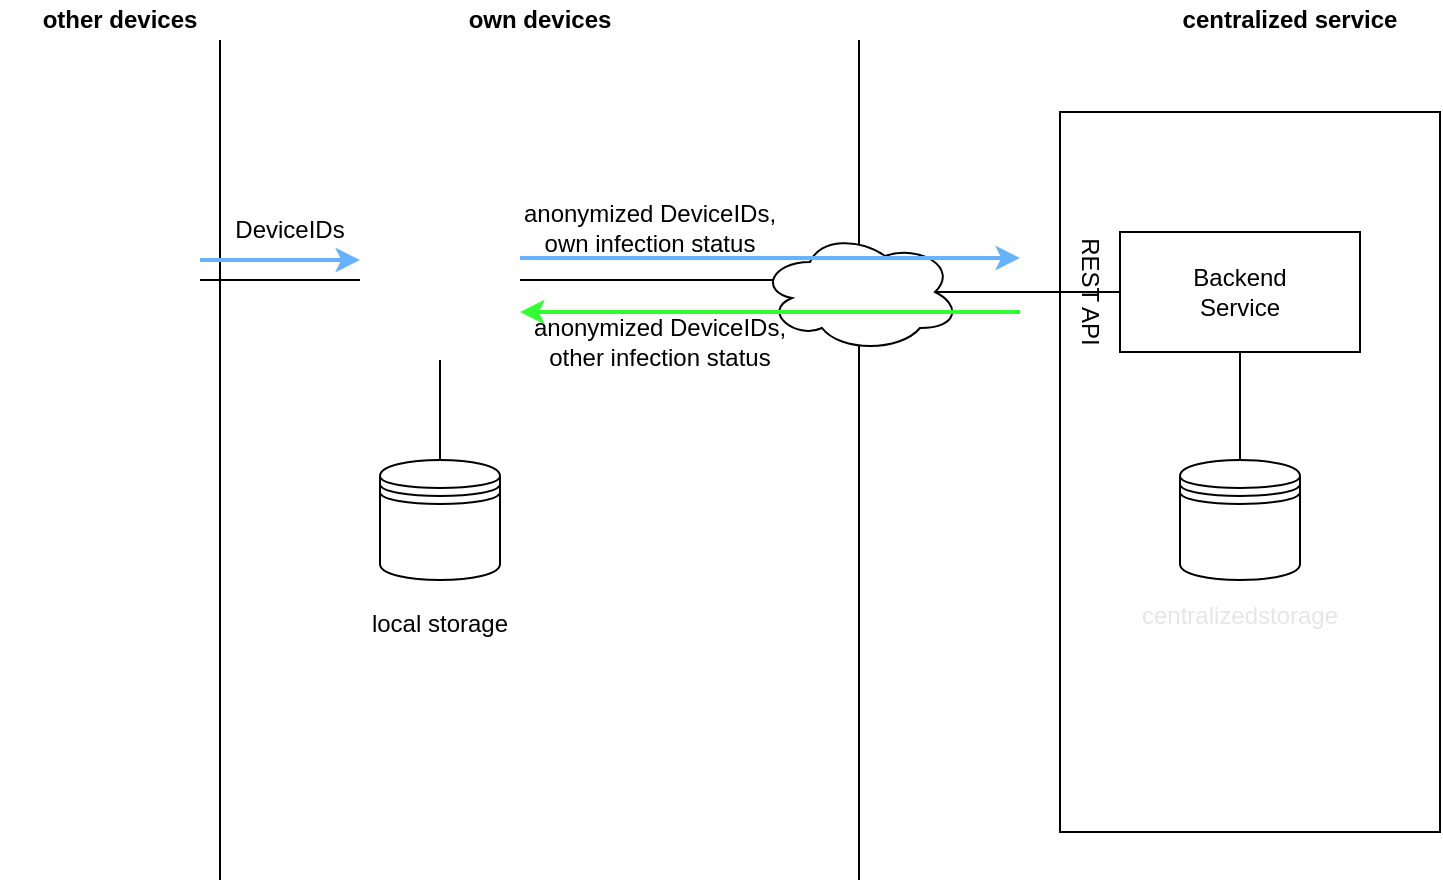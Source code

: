 <mxfile version="12.8.8" type="github">
  <diagram id="ToM_NKcduJjBZOBMQTen" name="Page-1">
    <mxGraphModel dx="1078" dy="923" grid="1" gridSize="10" guides="1" tooltips="1" connect="1" arrows="1" fold="1" page="1" pageScale="1" pageWidth="827" pageHeight="1169" math="0" shadow="0">
      <root>
        <mxCell id="0" />
        <mxCell id="1" parent="0" />
        <mxCell id="g15ZFV5F6ZTncp_oFKHQ-41" value="" style="html=1;endArrow=none;endFill=0;strokeWidth=1;fontColor=#E6E6E6;endSize=1;startSize=1;" edge="1" parent="1">
          <mxGeometry width="50" height="50" relative="1" as="geometry">
            <mxPoint x="439.5" y="460" as="sourcePoint" />
            <mxPoint x="439.5" y="40" as="targetPoint" />
          </mxGeometry>
        </mxCell>
        <mxCell id="g15ZFV5F6ZTncp_oFKHQ-13" value="" style="rounded=0;whiteSpace=wrap;html=1;fontColor=#E6E6E6;" vertex="1" parent="1">
          <mxGeometry x="540" y="76" width="190" height="360" as="geometry" />
        </mxCell>
        <mxCell id="g15ZFV5F6ZTncp_oFKHQ-3" value="" style="html=1;endArrow=none;endFill=0;strokeWidth=1;fontColor=#E6E6E6;endSize=1;startSize=1;" edge="1" parent="1">
          <mxGeometry width="50" height="50" relative="1" as="geometry">
            <mxPoint x="120" y="460" as="sourcePoint" />
            <mxPoint x="120" y="40" as="targetPoint" />
          </mxGeometry>
        </mxCell>
        <mxCell id="g15ZFV5F6ZTncp_oFKHQ-9" style="edgeStyle=none;rounded=0;orthogonalLoop=1;jettySize=auto;html=1;exitX=1;exitY=0.5;exitDx=0;exitDy=0;entryX=0;entryY=0.5;entryDx=0;entryDy=0;startSize=1;endArrow=none;endFill=0;endSize=1;strokeWidth=1;fontColor=#E6E6E6;" edge="1" parent="1" source="g15ZFV5F6ZTncp_oFKHQ-4" target="g15ZFV5F6ZTncp_oFKHQ-5">
          <mxGeometry relative="1" as="geometry" />
        </mxCell>
        <mxCell id="g15ZFV5F6ZTncp_oFKHQ-4" value="" style="shape=image;html=1;verticalAlign=top;verticalLabelPosition=bottom;labelBackgroundColor=#ffffff;imageAspect=0;aspect=fixed;image=https://cdn1.iconfinder.com/data/icons/communication-icons-10/750/Untitled-1-07-128.png;fontColor=#E6E6E6;" vertex="1" parent="1">
          <mxGeometry x="30" y="120" width="80" height="80" as="geometry" />
        </mxCell>
        <mxCell id="g15ZFV5F6ZTncp_oFKHQ-10" style="edgeStyle=none;rounded=0;orthogonalLoop=1;jettySize=auto;html=1;exitX=0.5;exitY=1;exitDx=0;exitDy=0;entryX=0.5;entryY=0;entryDx=0;entryDy=0;startSize=1;endArrow=none;endFill=0;endSize=1;strokeWidth=1;fontColor=#E6E6E6;" edge="1" parent="1" source="g15ZFV5F6ZTncp_oFKHQ-5" target="g15ZFV5F6ZTncp_oFKHQ-7">
          <mxGeometry relative="1" as="geometry" />
        </mxCell>
        <mxCell id="g15ZFV5F6ZTncp_oFKHQ-16" style="edgeStyle=none;rounded=0;orthogonalLoop=1;jettySize=auto;html=1;exitX=1;exitY=0.5;exitDx=0;exitDy=0;entryX=0.07;entryY=0.4;entryDx=0;entryDy=0;entryPerimeter=0;startSize=1;endArrow=none;endFill=0;endSize=1;strokeWidth=1;fontColor=#E6E6E6;" edge="1" parent="1" source="g15ZFV5F6ZTncp_oFKHQ-5" target="g15ZFV5F6ZTncp_oFKHQ-15">
          <mxGeometry relative="1" as="geometry" />
        </mxCell>
        <mxCell id="g15ZFV5F6ZTncp_oFKHQ-5" value="" style="shape=image;html=1;verticalAlign=top;verticalLabelPosition=bottom;labelBackgroundColor=#ffffff;imageAspect=0;aspect=fixed;image=https://cdn1.iconfinder.com/data/icons/communication-icons-10/750/Untitled-1-07-128.png;fontColor=#E6E6E6;" vertex="1" parent="1">
          <mxGeometry x="190" y="120" width="80" height="80" as="geometry" />
        </mxCell>
        <mxCell id="g15ZFV5F6ZTncp_oFKHQ-6" value="" style="shape=image;html=1;verticalAlign=top;verticalLabelPosition=bottom;labelBackgroundColor=#ffffff;imageAspect=0;aspect=fixed;image=https://cdn4.iconfinder.com/data/icons/vector-brand-logos/40/Docker-128.png;fontColor=#E6E6E6;" vertex="1" parent="1">
          <mxGeometry x="510" y="40" width="70" height="70" as="geometry" />
        </mxCell>
        <mxCell id="g15ZFV5F6ZTncp_oFKHQ-7" value="" style="shape=datastore;whiteSpace=wrap;html=1;fontColor=#E6E6E6;" vertex="1" parent="1">
          <mxGeometry x="200" y="250" width="60" height="60" as="geometry" />
        </mxCell>
        <mxCell id="g15ZFV5F6ZTncp_oFKHQ-23" style="edgeStyle=none;rounded=0;orthogonalLoop=1;jettySize=auto;html=1;exitX=0.875;exitY=0.5;exitDx=0;exitDy=0;exitPerimeter=0;startSize=1;endArrow=none;endFill=0;endSize=1;strokeWidth=1;fontColor=#E6E6E6;" edge="1" parent="1" source="g15ZFV5F6ZTncp_oFKHQ-15" target="g15ZFV5F6ZTncp_oFKHQ-19">
          <mxGeometry relative="1" as="geometry" />
        </mxCell>
        <mxCell id="g15ZFV5F6ZTncp_oFKHQ-25" style="edgeStyle=none;rounded=0;orthogonalLoop=1;jettySize=auto;html=1;exitX=0.5;exitY=1;exitDx=0;exitDy=0;entryX=0.5;entryY=0;entryDx=0;entryDy=0;startSize=1;endArrow=none;endFill=0;endSize=1;strokeWidth=1;fontColor=#E6E6E6;" edge="1" parent="1" source="g15ZFV5F6ZTncp_oFKHQ-19" target="g15ZFV5F6ZTncp_oFKHQ-24">
          <mxGeometry relative="1" as="geometry" />
        </mxCell>
        <mxCell id="g15ZFV5F6ZTncp_oFKHQ-19" value="" style="rounded=0;whiteSpace=wrap;html=1;fontColor=#E6E6E6;" vertex="1" parent="1">
          <mxGeometry x="570" y="136" width="120" height="60" as="geometry" />
        </mxCell>
        <mxCell id="g15ZFV5F6ZTncp_oFKHQ-20" value="Backend Service" style="text;html=1;strokeColor=none;fillColor=none;align=center;verticalAlign=middle;whiteSpace=wrap;rounded=0;fontColor=#000000;" vertex="1" parent="1">
          <mxGeometry x="610" y="149" width="40" height="34" as="geometry" />
        </mxCell>
        <mxCell id="g15ZFV5F6ZTncp_oFKHQ-21" value="REST API" style="text;html=1;strokeColor=none;fillColor=none;align=center;verticalAlign=middle;whiteSpace=wrap;rounded=0;fontColor=#000000;rotation=90;" vertex="1" parent="1">
          <mxGeometry x="520" y="156" width="70" height="20" as="geometry" />
        </mxCell>
        <mxCell id="g15ZFV5F6ZTncp_oFKHQ-24" value="" style="shape=datastore;whiteSpace=wrap;html=1;fontColor=#E6E6E6;" vertex="1" parent="1">
          <mxGeometry x="600" y="250" width="60" height="60" as="geometry" />
        </mxCell>
        <mxCell id="g15ZFV5F6ZTncp_oFKHQ-26" value="local storage" style="text;html=1;strokeColor=none;fillColor=none;align=center;verticalAlign=middle;whiteSpace=wrap;rounded=0;fontColor=#000000;" vertex="1" parent="1">
          <mxGeometry x="190" y="322" width="80" height="20" as="geometry" />
        </mxCell>
        <mxCell id="g15ZFV5F6ZTncp_oFKHQ-27" value="centralizedstorage" style="text;html=1;strokeColor=none;fillColor=none;align=center;verticalAlign=middle;whiteSpace=wrap;rounded=0;fontColor=#E6E6E6;" vertex="1" parent="1">
          <mxGeometry x="610" y="318" width="40" height="20" as="geometry" />
        </mxCell>
        <mxCell id="g15ZFV5F6ZTncp_oFKHQ-29" value="anonymized DeviceIDs, own infection status" style="text;html=1;strokeColor=none;fillColor=none;align=center;verticalAlign=middle;whiteSpace=wrap;rounded=0;fontColor=#000000;strokeWidth=2;" vertex="1" parent="1">
          <mxGeometry x="260" y="119" width="150" height="30" as="geometry" />
        </mxCell>
        <mxCell id="g15ZFV5F6ZTncp_oFKHQ-31" value="anonymized DeviceIDs, other infection status" style="text;html=1;strokeColor=none;fillColor=none;align=center;verticalAlign=middle;whiteSpace=wrap;rounded=0;fontColor=#000000;" vertex="1" parent="1">
          <mxGeometry x="270" y="176" width="140" height="30" as="geometry" />
        </mxCell>
        <mxCell id="g15ZFV5F6ZTncp_oFKHQ-34" value="DeviceIDs" style="text;html=1;strokeColor=none;fillColor=none;align=center;verticalAlign=middle;whiteSpace=wrap;rounded=0;fontColor=#000000;strokeWidth=2;" vertex="1" parent="1">
          <mxGeometry x="80" y="120" width="150" height="30" as="geometry" />
        </mxCell>
        <mxCell id="g15ZFV5F6ZTncp_oFKHQ-35" value="" style="endArrow=classic;html=1;strokeWidth=2;fontColor=#E6E6E6;strokeColor=#66B2FF;" edge="1" parent="1">
          <mxGeometry width="50" height="50" relative="1" as="geometry">
            <mxPoint x="110" y="150" as="sourcePoint" />
            <mxPoint x="190" y="150" as="targetPoint" />
          </mxGeometry>
        </mxCell>
        <mxCell id="g15ZFV5F6ZTncp_oFKHQ-15" value="" style="ellipse;shape=cloud;whiteSpace=wrap;html=1;align=center;fontColor=#E6E6E6;" vertex="1" parent="1">
          <mxGeometry x="390" y="136" width="100" height="60" as="geometry" />
        </mxCell>
        <mxCell id="g15ZFV5F6ZTncp_oFKHQ-30" value="" style="endArrow=classic;html=1;strokeWidth=2;fontColor=#E6E6E6;strokeColor=#66B2FF;" edge="1" parent="1">
          <mxGeometry width="50" height="50" relative="1" as="geometry">
            <mxPoint x="270" y="149" as="sourcePoint" />
            <mxPoint x="520" y="149" as="targetPoint" />
          </mxGeometry>
        </mxCell>
        <mxCell id="g15ZFV5F6ZTncp_oFKHQ-32" value="" style="endArrow=classic;html=1;strokeWidth=2;fontColor=#E6E6E6;entryX=0;entryY=0;entryDx=0;entryDy=0;strokeColor=#33FF33;" edge="1" parent="1" target="g15ZFV5F6ZTncp_oFKHQ-31">
          <mxGeometry width="50" height="50" relative="1" as="geometry">
            <mxPoint x="520" y="176" as="sourcePoint" />
            <mxPoint x="320" y="156" as="targetPoint" />
          </mxGeometry>
        </mxCell>
        <mxCell id="g15ZFV5F6ZTncp_oFKHQ-38" value="other devices" style="text;html=1;strokeColor=none;fillColor=none;align=center;verticalAlign=middle;whiteSpace=wrap;rounded=0;fontColor=#000000;fontStyle=1" vertex="1" parent="1">
          <mxGeometry x="30" y="20" width="80" height="20" as="geometry" />
        </mxCell>
        <mxCell id="g15ZFV5F6ZTncp_oFKHQ-39" value="own devices" style="text;html=1;strokeColor=none;fillColor=none;align=center;verticalAlign=middle;whiteSpace=wrap;rounded=0;fontColor=#000000;fontStyle=1" vertex="1" parent="1">
          <mxGeometry x="240" y="20" width="80" height="20" as="geometry" />
        </mxCell>
        <mxCell id="g15ZFV5F6ZTncp_oFKHQ-40" value="centralized service" style="text;html=1;strokeColor=none;fillColor=none;align=center;verticalAlign=middle;whiteSpace=wrap;rounded=0;fontColor=#000000;fontStyle=1" vertex="1" parent="1">
          <mxGeometry x="590" y="20" width="130" height="20" as="geometry" />
        </mxCell>
        <mxCell id="g15ZFV5F6ZTncp_oFKHQ-44" value="" style="shape=image;html=1;verticalAlign=top;verticalLabelPosition=bottom;labelBackgroundColor=#ffffff;imageAspect=0;aspect=fixed;image=https://cdn2.iconfinder.com/data/icons/kitchen-appliances-computers-and-electronics/32/Appliances-06-128.png;strokeWidth=2;fontColor=#000000;" vertex="1" parent="1">
          <mxGeometry x="46" y="196" width="64" height="64" as="geometry" />
        </mxCell>
        <mxCell id="g15ZFV5F6ZTncp_oFKHQ-45" value="" style="shape=image;html=1;verticalAlign=top;verticalLabelPosition=bottom;labelBackgroundColor=#ffffff;imageAspect=0;aspect=fixed;image=https://cdn1.iconfinder.com/data/icons/communication-icons-10/750/Untitled-1-06-128.png;strokeWidth=2;fontColor=#000000;" vertex="1" parent="1">
          <mxGeometry x="10" y="183" width="50" height="50" as="geometry" />
        </mxCell>
      </root>
    </mxGraphModel>
  </diagram>
</mxfile>
